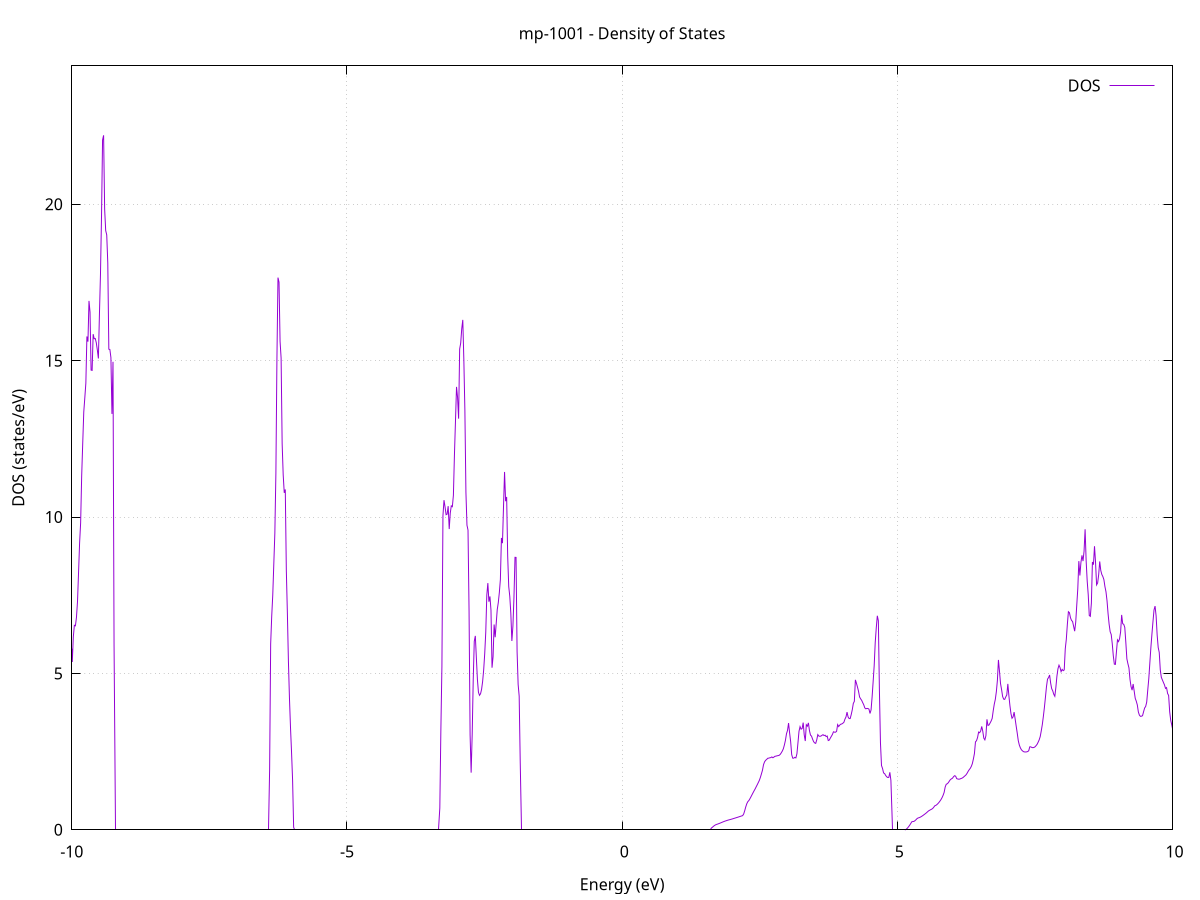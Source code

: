 set title 'mp-1001 - Density of States'
set xlabel 'Energy (eV)'
set ylabel 'DOS (states/eV)'
set grid
set xrange [-10:10]
set yrange [0:24.428]
set xzeroaxis lt -1
set terminal png size 800,600
set output 'mp-1001_dos_gnuplot.png'
plot '-' using 1:2 with lines title 'DOS'
-25.890000 0.000000
-25.871000 0.000000
-25.852000 0.000000
-25.833000 0.000000
-25.814100 0.000000
-25.795100 0.000000
-25.776100 0.000000
-25.757200 0.000000
-25.738200 0.000000
-25.719200 0.000000
-25.700200 0.000000
-25.681300 0.000000
-25.662300 0.000000
-25.643300 0.000000
-25.624300 0.000000
-25.605400 0.000000
-25.586400 0.000000
-25.567400 0.000000
-25.548500 0.000000
-25.529500 0.000000
-25.510500 0.000000
-25.491500 0.000000
-25.472600 0.000000
-25.453600 0.000000
-25.434600 0.000000
-25.415700 0.000000
-25.396700 0.000000
-25.377700 0.000000
-25.358700 0.000000
-25.339800 0.000000
-25.320800 0.000000
-25.301800 0.000000
-25.282800 0.000000
-25.263900 0.000000
-25.244900 0.000000
-25.225900 0.000000
-25.207000 0.000000
-25.188000 0.000000
-25.169000 0.000000
-25.150000 0.000000
-25.131100 0.000000
-25.112100 0.000000
-25.093100 0.000000
-25.074100 0.000000
-25.055200 0.000000
-25.036200 0.000000
-25.017200 0.000000
-24.998300 0.000000
-24.979300 0.000000
-24.960300 0.000000
-24.941300 0.000000
-24.922400 0.000000
-24.903400 0.000000
-24.884400 0.000000
-24.865500 0.000000
-24.846500 0.000000
-24.827500 0.000000
-24.808500 0.000000
-24.789600 0.000000
-24.770600 0.000000
-24.751600 0.000000
-24.732600 0.000000
-24.713700 0.000000
-24.694700 0.000000
-24.675700 0.000000
-24.656800 0.000000
-24.637800 0.000000
-24.618800 0.000000
-24.599800 0.000000
-24.580900 0.000000
-24.561900 0.000000
-24.542900 0.000000
-24.523900 0.000000
-24.505000 0.000000
-24.486000 0.000000
-24.467000 0.000000
-24.448100 0.000000
-24.429100 0.000000
-24.410100 0.000000
-24.391100 0.000000
-24.372200 0.000000
-24.353200 0.000000
-24.334200 0.000000
-24.315300 0.000000
-24.296300 0.000000
-24.277300 0.000000
-24.258300 0.000000
-24.239400 0.000000
-24.220400 0.000000
-24.201400 0.000000
-24.182400 0.000000
-24.163500 0.309900
-24.144500 4.832900
-24.125500 8.147600
-24.106600 12.308700
-24.087600 18.630000
-24.068600 31.739700
-24.049600 63.881700
-24.030700 69.586900
-24.011700 10.604400
-23.992700 0.000000
-23.973800 0.000000
-23.954800 0.000000
-23.935800 0.000000
-23.916800 0.000000
-23.897900 0.000000
-23.878900 0.000000
-23.859900 0.000000
-23.840900 0.000000
-23.822000 0.000000
-23.803000 0.000000
-23.784000 0.000000
-23.765100 0.000000
-23.746100 0.000000
-23.727100 0.000000
-23.708100 0.000000
-23.689200 0.000000
-23.670200 0.000000
-23.651200 0.000000
-23.632200 0.000000
-23.613300 0.000000
-23.594300 0.000000
-23.575300 0.000000
-23.556400 0.000000
-23.537400 0.000000
-23.518400 0.000000
-23.499400 0.000000
-23.480500 0.000000
-23.461500 0.000000
-23.442500 0.000000
-23.423600 0.000000
-23.404600 0.000000
-23.385600 0.000000
-23.366600 0.000000
-23.347700 0.000000
-23.328700 0.000000
-23.309700 0.000000
-23.290700 0.000000
-23.271800 0.000000
-23.252800 0.000000
-23.233800 0.000000
-23.214900 0.000000
-23.195900 0.000000
-23.176900 0.000000
-23.157900 0.000000
-23.139000 0.000000
-23.120000 0.000000
-23.101000 0.000000
-23.082100 0.000000
-23.063100 0.000000
-23.044100 0.000000
-23.025100 0.000000
-23.006200 0.000000
-22.987200 0.000000
-22.968200 0.000000
-22.949200 0.000000
-22.930300 0.000000
-22.911300 0.000000
-22.892300 0.000000
-22.873400 0.000000
-22.854400 0.000000
-22.835400 0.000000
-22.816400 0.000000
-22.797500 0.000000
-22.778500 0.000000
-22.759500 0.000000
-22.740500 0.000000
-22.721600 0.000000
-22.702600 0.000000
-22.683600 0.000000
-22.664700 0.000000
-22.645700 0.000000
-22.626700 0.000000
-22.607700 0.000000
-22.588800 0.000000
-22.569800 0.000000
-22.550800 0.000000
-22.531900 0.000000
-22.512900 0.000000
-22.493900 0.000000
-22.474900 0.000000
-22.456000 0.000000
-22.437000 0.000000
-22.418000 0.000000
-22.399000 0.000000
-22.380100 0.000000
-22.361100 0.000000
-22.342100 0.000000
-22.323200 0.000000
-22.304200 0.000000
-22.285200 0.000000
-22.266200 0.000000
-22.247300 0.000000
-22.228300 0.000000
-22.209300 0.000000
-22.190400 0.000000
-22.171400 0.000000
-22.152400 0.000000
-22.133400 0.000000
-22.114500 0.000000
-22.095500 0.000000
-22.076500 0.000000
-22.057500 0.000000
-22.038600 0.000000
-22.019600 0.000000
-22.000600 0.000000
-21.981700 0.000000
-21.962700 0.000000
-21.943700 0.000000
-21.924700 0.000000
-21.905800 0.000000
-21.886800 0.000000
-21.867800 0.000000
-21.848800 0.000000
-21.829900 0.000000
-21.810900 0.000000
-21.791900 0.000000
-21.773000 0.000000
-21.754000 0.000000
-21.735000 0.000000
-21.716000 0.000000
-21.697100 0.000000
-21.678100 0.000000
-21.659100 0.000000
-21.640200 0.000000
-21.621200 0.000000
-21.602200 0.000000
-21.583200 0.000000
-21.564300 0.000000
-21.545300 0.000000
-21.526300 0.000000
-21.507300 0.000000
-21.488400 0.000000
-21.469400 0.000000
-21.450400 0.000000
-21.431500 0.000000
-21.412500 0.000000
-21.393500 0.000000
-21.374500 0.000000
-21.355600 0.000000
-21.336600 0.000000
-21.317600 0.000000
-21.298700 0.000000
-21.279700 0.000000
-21.260700 0.000000
-21.241700 0.000000
-21.222800 0.000000
-21.203800 0.000000
-21.184800 0.000000
-21.165800 0.000000
-21.146900 0.000000
-21.127900 0.000000
-21.108900 0.000000
-21.090000 0.000000
-21.071000 0.000000
-21.052000 0.000000
-21.033000 0.000000
-21.014100 0.000000
-20.995100 0.000000
-20.976100 0.000000
-20.957100 0.000000
-20.938200 0.000000
-20.919200 0.000000
-20.900200 0.000000
-20.881300 0.000000
-20.862300 0.000000
-20.843300 0.000000
-20.824300 0.000000
-20.805400 0.000000
-20.786400 0.000000
-20.767400 0.000000
-20.748500 0.000000
-20.729500 0.000000
-20.710500 0.000000
-20.691500 0.000000
-20.672600 0.000000
-20.653600 0.000000
-20.634600 0.000000
-20.615600 0.000000
-20.596700 0.000000
-20.577700 0.000000
-20.558700 0.000000
-20.539800 0.000000
-20.520800 0.000000
-20.501800 0.000000
-20.482800 0.000000
-20.463900 0.000000
-20.444900 0.000000
-20.425900 0.000000
-20.407000 0.000000
-20.388000 0.000000
-20.369000 0.000000
-20.350000 0.000000
-20.331100 0.000000
-20.312100 0.000000
-20.293100 0.000000
-20.274100 0.000000
-20.255200 0.000000
-20.236200 0.000000
-20.217200 0.000000
-20.198300 0.000000
-20.179300 0.000000
-20.160300 0.000000
-20.141300 0.000000
-20.122400 0.000000
-20.103400 0.000000
-20.084400 0.000000
-20.065400 0.000000
-20.046500 0.000000
-20.027500 0.000000
-20.008500 0.000000
-19.989600 0.000000
-19.970600 0.000000
-19.951600 0.000000
-19.932600 0.000000
-19.913700 0.000000
-19.894700 0.000000
-19.875700 0.000000
-19.856800 0.000000
-19.837800 0.000000
-19.818800 0.000000
-19.799800 0.000000
-19.780900 0.000000
-19.761900 0.000000
-19.742900 0.000000
-19.723900 0.000000
-19.705000 0.000000
-19.686000 0.000000
-19.667000 0.000000
-19.648100 0.000000
-19.629100 0.000000
-19.610100 0.000000
-19.591100 0.000000
-19.572200 0.000000
-19.553200 0.000000
-19.534200 0.000000
-19.515300 0.000000
-19.496300 0.000000
-19.477300 0.000000
-19.458300 0.000000
-19.439400 0.000000
-19.420400 0.000000
-19.401400 0.000000
-19.382400 0.000000
-19.363500 0.000000
-19.344500 0.000000
-19.325500 0.000000
-19.306600 0.000000
-19.287600 0.000000
-19.268600 0.000000
-19.249600 0.000000
-19.230700 0.000000
-19.211700 0.000000
-19.192700 0.000000
-19.173700 0.000000
-19.154800 0.000000
-19.135800 0.000000
-19.116800 0.000000
-19.097900 0.000000
-19.078900 0.000000
-19.059900 0.000000
-19.040900 0.000000
-19.022000 0.000000
-19.003000 0.000000
-18.984000 0.000000
-18.965100 0.000000
-18.946100 0.000000
-18.927100 0.000000
-18.908100 0.000000
-18.889200 0.000000
-18.870200 0.000000
-18.851200 0.000000
-18.832200 0.000000
-18.813300 0.000000
-18.794300 0.000000
-18.775300 0.000000
-18.756400 0.000000
-18.737400 0.000000
-18.718400 0.000000
-18.699400 0.000000
-18.680500 0.000000
-18.661500 0.000000
-18.642500 0.000000
-18.623600 0.000000
-18.604600 0.000000
-18.585600 0.000000
-18.566600 0.000000
-18.547700 0.000000
-18.528700 0.000000
-18.509700 0.000000
-18.490700 0.000000
-18.471800 0.000000
-18.452800 0.000000
-18.433800 0.000000
-18.414900 0.000000
-18.395900 0.000000
-18.376900 0.000000
-18.357900 0.000000
-18.339000 0.000000
-18.320000 0.000000
-18.301000 0.000000
-18.282000 0.000000
-18.263100 21.579300
-18.244100 72.477100
-18.225100 55.249000
-18.206200 38.484200
-18.187200 14.002200
-18.168200 6.464900
-18.149200 3.289600
-18.130300 0.000000
-18.111300 0.000000
-18.092300 0.000000
-18.073400 0.000000
-18.054400 0.000000
-18.035400 0.000000
-18.016400 0.000000
-17.997500 0.000000
-17.978500 0.000000
-17.959500 0.000000
-17.940500 0.000000
-17.921600 0.000000
-17.902600 0.000000
-17.883600 0.000000
-17.864700 0.000000
-17.845700 0.000000
-17.826700 0.000000
-17.807700 0.000000
-17.788800 0.000000
-17.769800 0.000000
-17.750800 0.000000
-17.731900 0.000000
-17.712900 0.000000
-17.693900 0.000000
-17.674900 0.000000
-17.656000 0.000000
-17.637000 0.000000
-17.618000 0.000000
-17.599000 0.000000
-17.580100 0.000000
-17.561100 0.000000
-17.542100 0.000000
-17.523200 0.000000
-17.504200 0.000000
-17.485200 0.000000
-17.466200 0.000000
-17.447300 0.000000
-17.428300 0.000000
-17.409300 0.000000
-17.390300 0.000000
-17.371400 0.000000
-17.352400 0.000000
-17.333400 0.000000
-17.314500 0.000000
-17.295500 0.000000
-17.276500 0.000000
-17.257500 0.000000
-17.238600 0.000000
-17.219600 0.000000
-17.200600 0.000000
-17.181700 0.000000
-17.162700 0.000000
-17.143700 0.000000
-17.124700 0.000000
-17.105800 0.000000
-17.086800 0.000000
-17.067800 0.000000
-17.048800 0.000000
-17.029900 0.000000
-17.010900 0.000000
-16.991900 0.000000
-16.973000 0.000000
-16.954000 0.000000
-16.935000 0.000000
-16.916000 0.000000
-16.897100 0.000000
-16.878100 0.000000
-16.859100 0.000000
-16.840100 0.000000
-16.821200 0.000000
-16.802200 0.000000
-16.783200 0.000000
-16.764300 0.000000
-16.745300 0.000000
-16.726300 0.000000
-16.707300 0.000000
-16.688400 0.000000
-16.669400 0.000000
-16.650400 0.000000
-16.631500 0.000000
-16.612500 0.000000
-16.593500 0.000000
-16.574500 0.000000
-16.555600 0.000000
-16.536600 0.000000
-16.517600 0.000000
-16.498600 0.000000
-16.479700 0.000000
-16.460700 0.000000
-16.441700 0.000000
-16.422800 0.000000
-16.403800 0.000000
-16.384800 0.000000
-16.365800 0.000000
-16.346900 0.000000
-16.327900 0.000000
-16.308900 0.000000
-16.290000 0.000000
-16.271000 0.000000
-16.252000 0.000000
-16.233000 0.000000
-16.214100 0.000000
-16.195100 0.000000
-16.176100 0.000000
-16.157100 0.000000
-16.138200 0.000000
-16.119200 0.000000
-16.100200 0.000000
-16.081300 0.000000
-16.062300 0.000000
-16.043300 0.000000
-16.024300 0.000000
-16.005400 0.000000
-15.986400 0.000000
-15.967400 0.000000
-15.948400 0.000000
-15.929500 0.000000
-15.910500 0.000000
-15.891500 0.000000
-15.872600 0.000000
-15.853600 0.000000
-15.834600 0.000000
-15.815600 0.000000
-15.796700 0.000000
-15.777700 0.000000
-15.758700 0.000000
-15.739800 0.000000
-15.720800 0.000000
-15.701800 0.000000
-15.682800 0.000000
-15.663900 0.000000
-15.644900 0.000000
-15.625900 0.000000
-15.606900 0.000000
-15.588000 0.000000
-15.569000 0.000000
-15.550000 0.000000
-15.531100 0.000000
-15.512100 0.000000
-15.493100 0.000000
-15.474100 0.000000
-15.455200 0.000000
-15.436200 0.000000
-15.417200 0.000000
-15.398300 0.000000
-15.379300 0.000000
-15.360300 0.000000
-15.341300 0.000000
-15.322400 0.000000
-15.303400 0.000000
-15.284400 0.000000
-15.265400 0.000000
-15.246500 0.000000
-15.227500 0.000000
-15.208500 0.000000
-15.189600 0.000000
-15.170600 0.000000
-15.151600 0.000000
-15.132600 0.000000
-15.113700 0.000000
-15.094700 0.000000
-15.075700 0.000000
-15.056700 0.000000
-15.037800 0.000000
-15.018800 0.000000
-14.999800 0.000000
-14.980900 0.000000
-14.961900 0.000000
-14.942900 0.000000
-14.923900 0.000000
-14.905000 0.000000
-14.886000 0.000000
-14.867000 0.000000
-14.848100 0.000000
-14.829100 0.000000
-14.810100 0.000000
-14.791100 0.000000
-14.772200 0.000000
-14.753200 0.000000
-14.734200 0.000000
-14.715200 0.000000
-14.696300 0.000000
-14.677300 0.000000
-14.658300 0.000000
-14.639400 0.000000
-14.620400 0.000000
-14.601400 0.000000
-14.582400 0.000000
-14.563500 0.000000
-14.544500 0.000000
-14.525500 0.000000
-14.506600 0.000000
-14.487600 0.000000
-14.468600 0.000000
-14.449600 0.000000
-14.430700 0.000000
-14.411700 0.000000
-14.392700 0.000000
-14.373700 0.000000
-14.354800 0.000000
-14.335800 0.000000
-14.316800 0.000000
-14.297900 0.000000
-14.278900 0.000000
-14.259900 0.000000
-14.240900 0.000000
-14.222000 0.000000
-14.203000 0.000000
-14.184000 0.000000
-14.165000 0.000000
-14.146100 0.000000
-14.127100 0.000000
-14.108100 0.000000
-14.089200 0.000000
-14.070200 0.000000
-14.051200 0.000000
-14.032200 0.000000
-14.013300 0.000000
-13.994300 0.000000
-13.975300 0.000000
-13.956400 0.000000
-13.937400 0.000000
-13.918400 0.000000
-13.899400 0.000000
-13.880500 0.000000
-13.861500 0.000000
-13.842500 0.000000
-13.823500 0.000000
-13.804600 0.000000
-13.785600 0.000000
-13.766600 0.000000
-13.747700 0.000000
-13.728700 0.000000
-13.709700 0.000000
-13.690700 0.000000
-13.671800 0.000000
-13.652800 0.000000
-13.633800 0.000000
-13.614900 0.000000
-13.595900 0.000000
-13.576900 0.000000
-13.557900 0.000000
-13.539000 0.000000
-13.520000 0.000000
-13.501000 0.000000
-13.482000 0.000000
-13.463100 0.000000
-13.444100 0.000000
-13.425100 0.000000
-13.406200 0.000000
-13.387200 0.000000
-13.368200 0.000000
-13.349200 0.000000
-13.330300 0.000000
-13.311300 0.000000
-13.292300 0.000000
-13.273300 0.000000
-13.254400 0.000000
-13.235400 0.000000
-13.216400 0.000000
-13.197500 0.000000
-13.178500 0.000000
-13.159500 0.000000
-13.140500 0.000000
-13.121600 0.000000
-13.102600 0.000000
-13.083600 0.000000
-13.064700 0.000000
-13.045700 0.000000
-13.026700 0.000000
-13.007700 0.000000
-12.988800 0.000000
-12.969800 0.000000
-12.950800 0.000000
-12.931800 0.000000
-12.912900 0.000000
-12.893900 0.000000
-12.874900 0.000000
-12.856000 0.000000
-12.837000 0.000000
-12.818000 0.000000
-12.799000 0.000000
-12.780100 0.000000
-12.761100 0.000000
-12.742100 0.000000
-12.723200 0.000000
-12.704200 0.000000
-12.685200 0.000000
-12.666200 0.000000
-12.647300 0.000000
-12.628300 0.000000
-12.609300 0.000000
-12.590300 0.000000
-12.571400 0.000000
-12.552400 0.000000
-12.533400 0.000000
-12.514500 0.000000
-12.495500 0.000000
-12.476500 0.000000
-12.457500 0.000000
-12.438600 0.000000
-12.419600 0.000000
-12.400600 0.000000
-12.381600 0.000000
-12.362700 0.000000
-12.343700 0.000000
-12.324700 0.000000
-12.305800 0.000000
-12.286800 0.000000
-12.267800 0.000000
-12.248800 0.000000
-12.229900 0.000000
-12.210900 0.000000
-12.191900 0.000000
-12.173000 0.000000
-12.154000 0.000000
-12.135000 0.000000
-12.116000 0.000000
-12.097100 0.000000
-12.078100 0.000000
-12.059100 0.000000
-12.040100 0.000000
-12.021200 0.000000
-12.002200 0.000000
-11.983200 0.000000
-11.964300 0.000000
-11.945300 0.000000
-11.926300 0.000000
-11.907300 0.000000
-11.888400 0.000000
-11.869400 0.000000
-11.850400 0.000000
-11.831500 0.000000
-11.812500 0.000000
-11.793500 0.000000
-11.774500 0.000000
-11.755600 0.000000
-11.736600 0.000000
-11.717600 0.000000
-11.698600 0.000000
-11.679700 0.000000
-11.660700 0.000000
-11.641700 0.000000
-11.622800 0.000000
-11.603800 0.000000
-11.584800 0.000000
-11.565800 0.000000
-11.546900 0.000000
-11.527900 0.000000
-11.508900 0.000000
-11.489900 0.000000
-11.471000 0.000000
-11.452000 0.000000
-11.433000 0.000000
-11.414100 0.000000
-11.395100 0.000000
-11.376100 0.000000
-11.357100 0.000000
-11.338200 0.000000
-11.319200 0.000000
-11.300200 0.000000
-11.281300 0.000000
-11.262300 0.000000
-11.243300 0.000000
-11.224300 0.000000
-11.205400 0.000000
-11.186400 0.000000
-11.167400 0.000000
-11.148400 0.000000
-11.129500 0.000000
-11.110500 0.000000
-11.091500 0.000000
-11.072600 0.000000
-11.053600 0.000000
-11.034600 0.000000
-11.015600 0.000000
-10.996700 0.000000
-10.977700 0.000000
-10.958700 0.000000
-10.939800 0.000000
-10.920800 0.000000
-10.901800 0.000000
-10.882800 0.000000
-10.863900 0.000000
-10.844900 0.000000
-10.825900 0.000000
-10.806900 0.000000
-10.788000 0.000000
-10.769000 0.000000
-10.750000 0.000000
-10.731100 0.000000
-10.712100 0.000000
-10.693100 0.000000
-10.674100 0.000000
-10.655200 0.000000
-10.636200 0.000000
-10.617200 0.000000
-10.598200 0.000000
-10.579300 0.000000
-10.560300 0.000000
-10.541300 0.000000
-10.522400 0.000000
-10.503400 0.000000
-10.484400 0.000000
-10.465400 0.000000
-10.446500 0.000000
-10.427500 0.000000
-10.408500 0.000000
-10.389600 0.000000
-10.370600 0.000000
-10.351600 0.443700
-10.332600 0.790800
-10.313700 1.137700
-10.294700 1.320700
-10.275700 1.549000
-10.256700 1.806500
-10.237800 2.003000
-10.218800 2.229600
-10.199800 2.469900
-10.180900 2.729400
-10.161900 3.009200
-10.142900 3.679300
-10.123900 3.817600
-10.105000 4.114800
-10.086000 5.009100
-10.067000 4.829300
-10.048100 4.937500
-10.029100 5.473000
-10.010100 6.272700
-9.991100 5.365200
-9.972200 6.171400
-9.953200 6.539200
-9.934200 6.522800
-9.915200 6.792300
-9.896300 7.293300
-9.877300 8.224700
-9.858300 9.166800
-9.839400 9.813000
-9.820400 11.318000
-9.801400 12.354800
-9.782400 13.359800
-9.763500 13.811500
-9.744500 14.280600
-9.725500 15.775000
-9.706500 15.609700
-9.687600 16.912100
-9.668600 16.552100
-9.649600 14.699500
-9.630700 14.690400
-9.611700 15.849600
-9.592700 15.703100
-9.573700 15.709400
-9.554800 15.575800
-9.535800 15.343100
-9.516800 15.071500
-9.497900 16.475200
-9.478900 17.753700
-9.459900 19.617800
-9.440900 22.057300
-9.422000 22.207500
-9.403000 19.841600
-9.384000 19.161600
-9.365000 19.022600
-9.346100 18.125200
-9.327100 15.368400
-9.308100 15.357600
-9.289200 15.102000
-9.270200 13.297400
-9.251200 14.964800
-9.232200 5.953800
-9.213300 0.000000
-9.194300 0.000000
-9.175300 0.000000
-9.156300 0.000000
-9.137400 0.000000
-9.118400 0.000000
-9.099400 0.000000
-9.080500 0.000000
-9.061500 0.000000
-9.042500 0.000000
-9.023500 0.000000
-9.004600 0.000000
-8.985600 0.000000
-8.966600 0.000000
-8.947700 0.000000
-8.928700 0.000000
-8.909700 0.000000
-8.890700 0.000000
-8.871800 0.000000
-8.852800 0.000000
-8.833800 0.000000
-8.814800 0.000000
-8.795900 0.000000
-8.776900 0.000000
-8.757900 0.000000
-8.739000 0.000000
-8.720000 0.000000
-8.701000 0.000000
-8.682000 0.000000
-8.663100 0.000000
-8.644100 0.000000
-8.625100 0.000000
-8.606200 0.000000
-8.587200 0.000000
-8.568200 0.000000
-8.549200 0.000000
-8.530300 0.000000
-8.511300 0.000000
-8.492300 0.000000
-8.473300 0.000000
-8.454400 0.000000
-8.435400 0.000000
-8.416400 0.000000
-8.397500 0.000000
-8.378500 0.000000
-8.359500 0.000000
-8.340500 0.000000
-8.321600 0.000000
-8.302600 0.000000
-8.283600 0.000000
-8.264600 0.000000
-8.245700 0.000000
-8.226700 0.000000
-8.207700 0.000000
-8.188800 0.000000
-8.169800 0.000000
-8.150800 0.000000
-8.131800 0.000000
-8.112900 0.000000
-8.093900 0.000000
-8.074900 0.000000
-8.056000 0.000000
-8.037000 0.000000
-8.018000 0.000000
-7.999000 0.000000
-7.980100 0.000000
-7.961100 0.000000
-7.942100 0.000000
-7.923100 0.000000
-7.904200 0.000000
-7.885200 0.000000
-7.866200 0.000000
-7.847300 0.000000
-7.828300 0.000000
-7.809300 0.000000
-7.790300 0.000000
-7.771400 0.000000
-7.752400 0.000000
-7.733400 0.000000
-7.714500 0.000000
-7.695500 0.000000
-7.676500 0.000000
-7.657500 0.000000
-7.638600 0.000000
-7.619600 0.000000
-7.600600 0.000000
-7.581600 0.000000
-7.562700 0.000000
-7.543700 0.000000
-7.524700 0.000000
-7.505800 0.000000
-7.486800 0.000000
-7.467800 0.000000
-7.448800 0.000000
-7.429900 0.000000
-7.410900 0.000000
-7.391900 0.000000
-7.372900 0.000000
-7.354000 0.000000
-7.335000 0.000000
-7.316000 0.000000
-7.297100 0.000000
-7.278100 0.000000
-7.259100 0.000000
-7.240100 0.000000
-7.221200 0.000000
-7.202200 0.000000
-7.183200 0.000000
-7.164300 0.000000
-7.145300 0.000000
-7.126300 0.000000
-7.107300 0.000000
-7.088400 0.000000
-7.069400 0.000000
-7.050400 0.000000
-7.031400 0.000000
-7.012500 0.000000
-6.993500 0.000000
-6.974500 0.000000
-6.955600 0.000000
-6.936600 0.000000
-6.917600 0.000000
-6.898600 0.000000
-6.879700 0.000000
-6.860700 0.000000
-6.841700 0.000000
-6.822800 0.000000
-6.803800 0.000000
-6.784800 0.000000
-6.765800 0.000000
-6.746900 0.000000
-6.727900 0.000000
-6.708900 0.000000
-6.689900 0.000000
-6.671000 0.000000
-6.652000 0.000000
-6.633000 0.000000
-6.614100 0.000000
-6.595100 0.000000
-6.576100 0.000000
-6.557100 0.000000
-6.538200 0.000000
-6.519200 0.000000
-6.500200 0.000000
-6.481200 0.000000
-6.462300 0.000000
-6.443300 0.000000
-6.424300 0.000000
-6.405400 1.923200
-6.386400 5.945100
-6.367400 6.829700
-6.348400 7.504200
-6.329500 8.497900
-6.310500 9.482300
-6.291500 11.404100
-6.272600 15.072000
-6.253600 17.657200
-6.234600 17.510600
-6.215600 15.618100
-6.196700 15.084700
-6.177700 12.345900
-6.158700 11.347200
-6.139700 10.774900
-6.120800 10.882000
-6.101800 8.292000
-6.082800 6.928400
-6.063900 5.386800
-6.044900 4.202600
-6.025900 3.268000
-6.006900 2.470800
-5.988000 1.586900
-5.969000 0.079700
-5.950000 0.000000
-5.931100 0.000000
-5.912100 0.000000
-5.893100 0.000000
-5.874100 0.000000
-5.855200 0.000000
-5.836200 0.000000
-5.817200 0.000000
-5.798200 0.000000
-5.779300 0.000000
-5.760300 0.000000
-5.741300 0.000000
-5.722400 0.000000
-5.703400 0.000000
-5.684400 0.000000
-5.665400 0.000000
-5.646500 0.000000
-5.627500 0.000000
-5.608500 0.000000
-5.589500 0.000000
-5.570600 0.000000
-5.551600 0.000000
-5.532600 0.000000
-5.513700 0.000000
-5.494700 0.000000
-5.475700 0.000000
-5.456700 0.000000
-5.437800 0.000000
-5.418800 0.000000
-5.399800 0.000000
-5.380900 0.000000
-5.361900 0.000000
-5.342900 0.000000
-5.323900 0.000000
-5.305000 0.000000
-5.286000 0.000000
-5.267000 0.000000
-5.248000 0.000000
-5.229100 0.000000
-5.210100 0.000000
-5.191100 0.000000
-5.172200 0.000000
-5.153200 0.000000
-5.134200 0.000000
-5.115200 0.000000
-5.096300 0.000000
-5.077300 0.000000
-5.058300 0.000000
-5.039400 0.000000
-5.020400 0.000000
-5.001400 0.000000
-4.982400 0.000000
-4.963500 0.000000
-4.944500 0.000000
-4.925500 0.000000
-4.906500 0.000000
-4.887600 0.000000
-4.868600 0.000000
-4.849600 0.000000
-4.830700 0.000000
-4.811700 0.000000
-4.792700 0.000000
-4.773700 0.000000
-4.754800 0.000000
-4.735800 0.000000
-4.716800 0.000000
-4.697800 0.000000
-4.678900 0.000000
-4.659900 0.000000
-4.640900 0.000000
-4.622000 0.000000
-4.603000 0.000000
-4.584000 0.000000
-4.565000 0.000000
-4.546100 0.000000
-4.527100 0.000000
-4.508100 0.000000
-4.489200 0.000000
-4.470200 0.000000
-4.451200 0.000000
-4.432200 0.000000
-4.413300 0.000000
-4.394300 0.000000
-4.375300 0.000000
-4.356300 0.000000
-4.337400 0.000000
-4.318400 0.000000
-4.299400 0.000000
-4.280500 0.000000
-4.261500 0.000000
-4.242500 0.000000
-4.223500 0.000000
-4.204600 0.000000
-4.185600 0.000000
-4.166600 0.000000
-4.147700 0.000000
-4.128700 0.000000
-4.109700 0.000000
-4.090700 0.000000
-4.071800 0.000000
-4.052800 0.000000
-4.033800 0.000000
-4.014800 0.000000
-3.995900 0.000000
-3.976900 0.000000
-3.957900 0.000000
-3.939000 0.000000
-3.920000 0.000000
-3.901000 0.000000
-3.882000 0.000000
-3.863100 0.000000
-3.844100 0.000000
-3.825100 0.000000
-3.806100 0.000000
-3.787200 0.000000
-3.768200 0.000000
-3.749200 0.000000
-3.730300 0.000000
-3.711300 0.000000
-3.692300 0.000000
-3.673300 0.000000
-3.654400 0.000000
-3.635400 0.000000
-3.616400 0.000000
-3.597500 0.000000
-3.578500 0.000000
-3.559500 0.000000
-3.540500 0.000000
-3.521600 0.000000
-3.502600 0.000000
-3.483600 0.000000
-3.464600 0.000000
-3.445700 0.000000
-3.426700 0.000000
-3.407700 0.000000
-3.388800 0.000000
-3.369800 0.000000
-3.350800 0.000000
-3.331800 0.000000
-3.312900 0.696700
-3.293900 3.175100
-3.274900 5.227600
-3.256000 10.041700
-3.237000 10.540600
-3.218000 10.328000
-3.199000 10.075600
-3.180100 10.092500
-3.161100 10.348900
-3.142100 9.615900
-3.123100 10.129000
-3.104200 10.358500
-3.085200 10.332600
-3.066200 10.693800
-3.047300 11.985700
-3.028300 13.071600
-3.009300 14.163000
-2.990300 13.824400
-2.971400 13.147300
-2.952400 15.373900
-2.933400 15.564900
-2.914400 16.026000
-2.895500 16.305600
-2.876500 15.033400
-2.857500 13.416100
-2.838600 10.791600
-2.819600 9.739700
-2.800600 9.583500
-2.781600 6.999200
-2.762700 3.039100
-2.743700 1.827500
-2.724700 3.052000
-2.705800 4.807400
-2.686800 6.028000
-2.667800 6.199900
-2.648800 5.495400
-2.629900 4.805700
-2.610900 4.397400
-2.591900 4.299600
-2.572900 4.348700
-2.554000 4.490800
-2.535000 4.743000
-2.516000 5.113100
-2.497100 5.631500
-2.478100 6.321300
-2.459100 7.504600
-2.440100 7.887600
-2.421200 7.293100
-2.402200 7.462200
-2.383200 7.020200
-2.364300 5.182800
-2.345300 5.535000
-2.326300 6.564700
-2.307300 6.157100
-2.288400 6.595400
-2.269400 7.042500
-2.250400 7.264000
-2.231400 7.585200
-2.212500 8.000700
-2.193500 9.331700
-2.174500 9.165200
-2.155600 10.337400
-2.136600 11.442200
-2.117600 10.507300
-2.098600 10.643000
-2.079700 8.750500
-2.060700 7.777800
-2.041700 7.465100
-2.022700 6.918800
-2.003800 6.037300
-1.984800 6.513800
-1.965800 7.426300
-1.946900 8.712800
-1.927900 8.709900
-1.908900 5.699400
-1.889900 4.650100
-1.871000 4.273700
-1.852000 2.185300
-1.833000 0.000000
-1.814100 0.000000
-1.795100 0.000000
-1.776100 0.000000
-1.757100 0.000000
-1.738200 0.000000
-1.719200 0.000000
-1.700200 0.000000
-1.681200 0.000000
-1.662300 0.000000
-1.643300 0.000000
-1.624300 0.000000
-1.605400 0.000000
-1.586400 0.000000
-1.567400 0.000000
-1.548400 0.000000
-1.529500 0.000000
-1.510500 0.000000
-1.491500 0.000000
-1.472500 0.000000
-1.453600 0.000000
-1.434600 0.000000
-1.415600 0.000000
-1.396700 0.000000
-1.377700 0.000000
-1.358700 0.000000
-1.339700 0.000000
-1.320800 0.000000
-1.301800 0.000000
-1.282800 0.000000
-1.263900 0.000000
-1.244900 0.000000
-1.225900 0.000000
-1.206900 0.000000
-1.188000 0.000000
-1.169000 0.000000
-1.150000 0.000000
-1.131000 0.000000
-1.112100 0.000000
-1.093100 0.000000
-1.074100 0.000000
-1.055200 0.000000
-1.036200 0.000000
-1.017200 0.000000
-0.998200 0.000000
-0.979300 0.000000
-0.960300 0.000000
-0.941300 0.000000
-0.922400 0.000000
-0.903400 0.000000
-0.884400 0.000000
-0.865400 0.000000
-0.846500 0.000000
-0.827500 0.000000
-0.808500 0.000000
-0.789500 0.000000
-0.770600 0.000000
-0.751600 0.000000
-0.732600 0.000000
-0.713700 0.000000
-0.694700 0.000000
-0.675700 0.000000
-0.656700 0.000000
-0.637800 0.000000
-0.618800 0.000000
-0.599800 0.000000
-0.580800 0.000000
-0.561900 0.000000
-0.542900 0.000000
-0.523900 0.000000
-0.505000 0.000000
-0.486000 0.000000
-0.467000 0.000000
-0.448000 0.000000
-0.429100 0.000000
-0.410100 0.000000
-0.391100 0.000000
-0.372200 0.000000
-0.353200 0.000000
-0.334200 0.000000
-0.315200 0.000000
-0.296300 0.000000
-0.277300 0.000000
-0.258300 0.000000
-0.239300 0.000000
-0.220400 0.000000
-0.201400 0.000000
-0.182400 0.000000
-0.163500 0.000000
-0.144500 0.000000
-0.125500 0.000000
-0.106500 0.000000
-0.087600 0.000000
-0.068600 0.000000
-0.049600 0.000000
-0.030700 0.000000
-0.011700 0.000000
0.007300 0.000000
0.026300 0.000000
0.045200 0.000000
0.064200 0.000000
0.083200 0.000000
0.102200 0.000000
0.121100 0.000000
0.140100 0.000000
0.159100 0.000000
0.178000 0.000000
0.197000 0.000000
0.216000 0.000000
0.235000 0.000000
0.253900 0.000000
0.272900 0.000000
0.291900 0.000000
0.310900 0.000000
0.329800 0.000000
0.348800 0.000000
0.367800 0.000000
0.386700 0.000000
0.405700 0.000000
0.424700 0.000000
0.443700 0.000000
0.462600 0.000000
0.481600 0.000000
0.500600 0.000000
0.519500 0.000000
0.538500 0.000000
0.557500 0.000000
0.576500 0.000000
0.595400 0.000000
0.614400 0.000000
0.633400 0.000000
0.652400 0.000000
0.671300 0.000000
0.690300 0.000000
0.709300 0.000000
0.728200 0.000000
0.747200 0.000000
0.766200 0.000000
0.785200 0.000000
0.804100 0.000000
0.823100 0.000000
0.842100 0.000000
0.861000 0.000000
0.880000 0.000000
0.899000 0.000000
0.918000 0.000000
0.936900 0.000000
0.955900 0.000000
0.974900 0.000000
0.993900 0.000000
1.012800 0.000000
1.031800 0.000000
1.050800 0.000000
1.069700 0.000000
1.088700 0.000000
1.107700 0.000000
1.126700 0.000000
1.145600 0.000000
1.164600 0.000000
1.183600 0.000000
1.202600 0.000000
1.221500 0.000000
1.240500 0.000000
1.259500 0.000000
1.278400 0.000000
1.297400 0.000000
1.316400 0.000000
1.335400 0.000000
1.354300 0.000000
1.373300 0.000000
1.392300 0.000000
1.411200 0.000000
1.430200 0.000000
1.449200 0.000000
1.468200 0.000000
1.487100 0.000000
1.506100 0.000000
1.525100 0.000000
1.544100 0.000000
1.563000 0.000000
1.582000 0.000000
1.601000 0.000000
1.619900 0.052400
1.638900 0.079600
1.657900 0.108800
1.676900 0.135700
1.695800 0.156400
1.714800 0.171300
1.733800 0.181500
1.752700 0.194400
1.771700 0.207600
1.790700 0.220700
1.809700 0.234800
1.828600 0.249500
1.847600 0.262300
1.866600 0.275600
1.885600 0.286100
1.904500 0.298000
1.923500 0.308500
1.942500 0.317600
1.961400 0.326400
1.980400 0.335600
1.999400 0.345400
2.018400 0.355900
2.037300 0.366400
2.056300 0.376800
2.075300 0.387300
2.094300 0.397900
2.113200 0.408700
2.132200 0.419800
2.151200 0.431000
2.170100 0.442000
2.189100 0.452200
2.208100 0.503300
2.227100 0.609900
2.246000 0.731100
2.265000 0.833300
2.284000 0.900200
2.302900 0.935900
2.321900 0.993000
2.340900 1.056000
2.359900 1.121100
2.378800 1.185100
2.397800 1.247600
2.416800 1.308300
2.435800 1.375300
2.454700 1.440600
2.473700 1.509300
2.492700 1.579400
2.511600 1.674400
2.530600 1.786300
2.549600 1.903100
2.568600 2.080000
2.587500 2.171000
2.606500 2.220400
2.625500 2.248300
2.644400 2.285500
2.663400 2.290600
2.682400 2.301800
2.701400 2.307900
2.720300 2.329400
2.739300 2.303700
2.758300 2.325400
2.777300 2.350300
2.796200 2.355300
2.815200 2.365700
2.834200 2.371700
2.853100 2.381700
2.872100 2.410500
2.891100 2.459700
2.910100 2.516900
2.929000 2.590300
2.948000 2.712000
2.967000 2.860300
2.986000 3.069800
3.004900 3.178400
3.023900 3.411700
3.042900 3.095600
3.061800 2.818500
3.080800 2.402100
3.099800 2.290700
3.118800 2.290600
3.137700 2.315900
3.156700 2.298400
3.175700 2.431300
3.194600 2.781700
3.213600 3.149600
3.232600 3.298600
3.251600 3.216800
3.270500 3.238600
3.289500 3.426600
3.308500 3.034700
3.327500 2.838500
3.346400 3.358900
3.365400 3.312800
3.384400 3.417900
3.403300 3.171400
3.422300 3.028300
3.441300 2.994200
3.460300 2.897000
3.479200 2.817300
3.498200 2.776800
3.517200 2.763500
3.536100 2.875100
3.555100 3.043000
3.574100 2.996100
3.593100 2.989500
3.612000 2.995900
3.631000 3.020600
3.650000 3.040900
3.669000 3.012700
3.687900 3.023800
3.706900 2.979200
3.725900 2.997700
3.744800 2.853700
3.763800 2.867800
3.782800 2.932400
3.801800 2.989900
3.820700 3.048900
3.839700 3.132700
3.858700 3.121400
3.877700 3.119900
3.896600 3.148200
3.915600 3.362900
3.934600 3.301400
3.953500 3.348300
3.972500 3.375400
3.991500 3.384500
4.010500 3.407400
4.029400 3.437200
4.048400 3.538100
4.067400 3.608500
4.086300 3.763000
4.105300 3.609200
4.124300 3.556300
4.143300 3.557000
4.162200 3.682900
4.181200 3.834900
4.200200 4.039100
4.219200 4.107600
4.238100 4.794500
4.257100 4.687000
4.276100 4.563600
4.295000 4.429900
4.314000 4.247200
4.333000 4.188000
4.352000 4.140000
4.370900 4.066000
4.389900 3.997900
4.408900 3.897600
4.427800 3.867800
4.446800 3.880300
4.465800 3.878000
4.484800 3.857800
4.503700 3.719600
4.522700 3.831300
4.541700 4.240800
4.560700 4.739300
4.579600 5.245500
4.598600 5.990100
4.617600 6.459700
4.636500 6.843200
4.655500 6.683300
4.674500 4.460500
4.693500 2.785600
4.712400 2.056000
4.731400 1.960200
4.750400 1.817800
4.769400 1.796600
4.788300 1.736900
4.807300 1.694200
4.826300 1.672000
4.845200 1.675100
4.864200 1.839100
4.883200 1.582100
4.902200 0.585700
4.921100 0.000000
4.940100 0.000000
4.959100 0.000000
4.978000 0.000000
4.997000 0.000000
5.016000 0.000000
5.035000 0.000000
5.053900 0.000000
5.072900 0.000000
5.091900 0.000000
5.110900 0.000000
5.129800 0.000000
5.148800 0.000500
5.167800 0.025700
5.186700 0.059200
5.205700 0.100900
5.224700 0.146600
5.243700 0.199800
5.262600 0.254700
5.281600 0.263400
5.300600 0.266300
5.319500 0.289500
5.338500 0.320000
5.357500 0.356100
5.376500 0.377300
5.395400 0.386600
5.414400 0.400700
5.433400 0.419900
5.452400 0.441300
5.471300 0.464400
5.490300 0.489600
5.509300 0.514500
5.528200 0.541400
5.547200 0.571600
5.566200 0.602300
5.585200 0.622300
5.604100 0.641200
5.623100 0.657700
5.642100 0.680700
5.661100 0.718800
5.680000 0.765900
5.699000 0.778700
5.718000 0.804000
5.736900 0.835400
5.755900 0.873800
5.774900 0.918000
5.793900 0.967800
5.812800 1.027400
5.831800 1.101900
5.850800 1.196300
5.869700 1.367800
5.888700 1.454900
5.907700 1.471800
5.926700 1.506200
5.945600 1.557700
5.964600 1.605300
5.983600 1.628300
6.002600 1.649700
6.021500 1.697500
6.040500 1.729100
6.059500 1.713900
6.078400 1.636100
6.097400 1.623500
6.116400 1.617100
6.135400 1.621600
6.154300 1.637100
6.173300 1.649100
6.192300 1.668300
6.211300 1.698000
6.230200 1.727200
6.249200 1.758100
6.268200 1.808700
6.287100 1.869600
6.306100 1.920900
6.325100 1.964200
6.344100 2.025200
6.363000 2.114100
6.382000 2.261400
6.401000 2.437400
6.419900 2.810600
6.438900 2.848500
6.457900 2.949700
6.476900 3.125100
6.495800 3.103200
6.514800 3.161300
6.533800 3.304200
6.552800 3.149200
6.571700 2.928900
6.590700 2.875400
6.609700 3.007500
6.628600 3.531600
6.647600 3.335000
6.666600 3.353000
6.685600 3.414300
6.704500 3.477900
6.723500 3.561900
6.742500 3.805700
6.761400 4.014700
6.780400 4.169200
6.799400 4.416500
6.818400 4.777600
6.837300 5.431100
6.856300 5.071500
6.875300 4.675700
6.894300 4.485100
6.913200 4.263700
6.932200 4.176600
6.951200 4.169800
6.970100 4.248100
6.989100 4.312200
7.008100 4.665500
7.027100 4.288000
7.046000 3.969800
7.065000 3.713600
7.084000 3.565400
7.103000 3.608600
7.121900 3.762900
7.140900 3.543300
7.159900 3.311400
7.178800 3.091700
7.197800 2.849900
7.216800 2.709200
7.235800 2.620700
7.254700 2.559000
7.273700 2.524600
7.292700 2.497900
7.311600 2.489400
7.330600 2.487300
7.349600 2.491100
7.368600 2.501200
7.387500 2.527000
7.406500 2.651500
7.425500 2.651600
7.444500 2.631700
7.463400 2.624400
7.482400 2.632700
7.501400 2.651900
7.520300 2.688500
7.539300 2.732000
7.558300 2.798800
7.577300 2.874300
7.596200 2.978500
7.615200 3.159900
7.634200 3.360900
7.653100 3.618900
7.672100 3.905700
7.691100 4.234800
7.710100 4.574500
7.729000 4.817300
7.748000 4.866900
7.767000 4.949300
7.786000 4.690900
7.804900 4.511800
7.823900 4.442900
7.842900 4.330800
7.861800 4.269000
7.880800 4.550900
7.899800 4.910500
7.918800 5.148100
7.937700 5.263400
7.956700 5.187400
7.975700 5.056900
7.994700 5.128700
8.013600 5.087800
8.032600 5.112000
8.051600 5.785900
8.070500 6.089500
8.089500 6.568900
8.108500 6.972800
8.127500 6.941700
8.146400 6.780100
8.165400 6.695500
8.184400 6.660100
8.203300 6.506700
8.222300 6.350900
8.241300 6.633600
8.260300 7.181100
8.279200 7.708400
8.298200 8.591100
8.317200 8.132300
8.336200 8.549000
8.355100 8.774700
8.374100 8.591800
8.393100 8.909200
8.412000 9.609600
8.431000 8.601500
8.450000 7.956100
8.469000 7.514600
8.487900 6.851000
8.506900 6.825000
8.525900 7.241500
8.544800 8.562600
8.563800 8.479400
8.582800 9.067500
8.601800 8.545000
8.620700 7.831500
8.639700 7.892700
8.658700 8.157200
8.677700 8.581000
8.696600 8.295000
8.715600 8.164400
8.734600 8.097600
8.753500 7.998800
8.772500 7.774300
8.791500 7.609700
8.810500 7.320400
8.829400 6.909400
8.848400 6.574400
8.867400 6.333300
8.886400 6.244600
8.905300 5.952800
8.924300 5.564000
8.943300 5.296300
8.962200 5.288800
8.981200 5.686800
9.000200 6.072500
9.019200 6.017600
9.038100 6.106500
9.057100 6.325600
9.076100 6.871100
9.095000 6.589800
9.114000 6.570100
9.133000 6.470800
9.152000 5.992400
9.170900 5.466500
9.189900 5.310000
9.208900 5.176200
9.227900 4.806300
9.246800 4.578500
9.265800 4.464800
9.284800 4.661200
9.303700 4.436000
9.322700 4.205400
9.341700 4.112300
9.360700 3.992300
9.379600 3.768200
9.398600 3.666000
9.417600 3.627500
9.436500 3.631800
9.455500 3.648200
9.474500 3.773700
9.493500 3.893800
9.512400 3.943400
9.531400 4.081600
9.550400 4.466100
9.569400 4.836700
9.588300 5.332500
9.607300 5.832100
9.626300 6.260200
9.645200 6.657000
9.664200 7.029500
9.683200 7.153200
9.702200 6.839300
9.721100 6.231000
9.740100 5.830300
9.759100 5.672000
9.778100 5.111300
9.797000 4.874700
9.816000 4.792700
9.835000 4.711600
9.853900 4.635000
9.872900 4.521400
9.891900 4.545100
9.910900 4.359600
9.929800 4.295100
9.948800 3.772900
9.967800 3.497100
9.986700 3.352600
10.005700 3.184600
10.024700 3.076600
10.043700 3.167300
10.062600 2.759400
10.081600 2.508200
10.100600 2.373300
10.119600 2.343300
10.138500 2.284200
10.157500 2.183100
10.176500 1.906700
10.195400 1.247100
10.214400 1.082100
10.233400 0.932100
10.252400 0.746500
10.271300 0.646000
10.290300 0.400000
10.309300 0.076600
10.328200 0.000400
10.347200 0.000000
10.366200 0.000000
10.385200 0.000000
10.404100 0.000000
10.423100 0.000000
10.442100 0.000000
10.461100 0.000000
10.480000 0.000000
10.499000 0.000000
10.518000 0.000000
10.536900 0.000000
10.555900 0.000000
10.574900 0.000000
10.593900 0.000000
10.612800 0.000000
10.631800 0.000000
10.650800 0.000000
10.669800 0.000000
10.688700 0.000000
10.707700 0.000000
10.726700 0.000000
10.745600 0.000000
10.764600 0.000000
10.783600 0.000000
10.802600 0.000000
10.821500 0.000000
10.840500 0.000000
10.859500 0.000000
10.878400 0.000000
10.897400 0.000000
10.916400 0.000000
10.935400 0.000000
10.954300 0.000000
10.973300 0.000000
10.992300 0.000000
11.011300 0.000000
11.030200 0.000000
11.049200 0.000000
11.068200 0.000000
11.087100 0.000000
11.106100 0.000000
11.125100 0.000000
11.144100 0.000000
11.163000 0.000000
11.182000 0.000000
11.201000 0.000000
11.219900 0.000000
11.238900 0.000000
11.257900 0.000000
11.276900 0.000000
11.295800 0.000000
11.314800 0.000000
11.333800 0.000000
11.352800 0.000000
11.371700 0.000000
11.390700 0.000000
11.409700 0.000000
11.428600 0.000000
11.447600 0.000000
11.466600 0.000000
11.485600 0.000000
11.504500 0.000000
11.523500 0.000000
11.542500 0.000000
11.561500 0.000000
11.580400 0.000000
11.599400 0.000000
11.618400 0.000000
11.637300 0.000000
11.656300 0.000000
11.675300 0.000000
11.694300 0.000000
11.713200 0.000000
11.732200 0.000000
11.751200 0.000000
11.770100 0.000000
11.789100 0.000000
11.808100 0.000000
11.827100 0.000000
11.846000 0.000000
11.865000 0.000000
11.884000 0.000000
11.903000 0.000000
11.921900 0.000000
11.940900 0.000000
11.959900 0.000000
11.978800 0.000000
11.997800 0.000000
12.016800 0.000000
12.035800 0.000000
12.054700 0.000000
e
